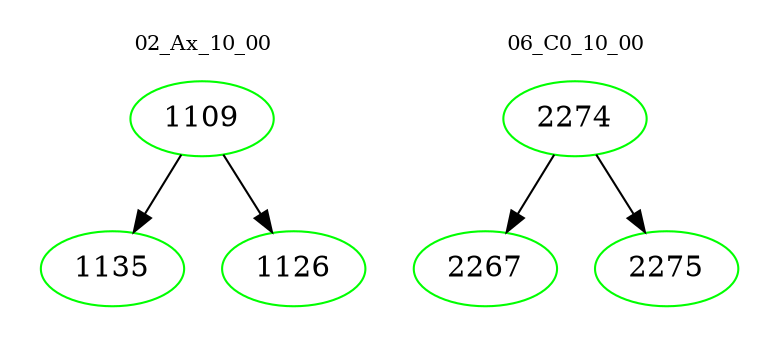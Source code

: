 digraph{
subgraph cluster_0 {
color = white
label = "02_Ax_10_00";
fontsize=10;
T0_1109 [label="1109", color="green"]
T0_1109 -> T0_1135 [color="black"]
T0_1135 [label="1135", color="green"]
T0_1109 -> T0_1126 [color="black"]
T0_1126 [label="1126", color="green"]
}
subgraph cluster_1 {
color = white
label = "06_C0_10_00";
fontsize=10;
T1_2274 [label="2274", color="green"]
T1_2274 -> T1_2267 [color="black"]
T1_2267 [label="2267", color="green"]
T1_2274 -> T1_2275 [color="black"]
T1_2275 [label="2275", color="green"]
}
}
